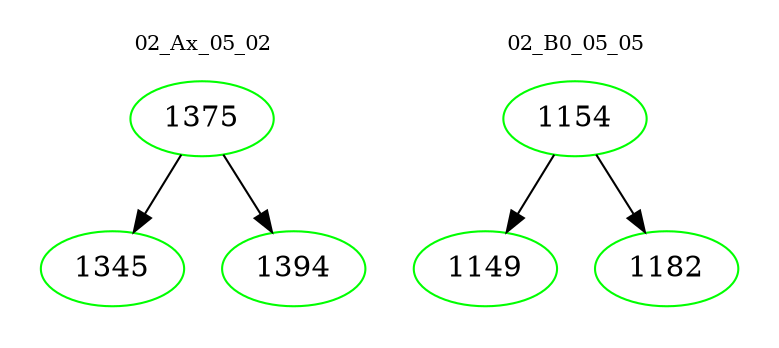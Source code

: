digraph{
subgraph cluster_0 {
color = white
label = "02_Ax_05_02";
fontsize=10;
T0_1375 [label="1375", color="green"]
T0_1375 -> T0_1345 [color="black"]
T0_1345 [label="1345", color="green"]
T0_1375 -> T0_1394 [color="black"]
T0_1394 [label="1394", color="green"]
}
subgraph cluster_1 {
color = white
label = "02_B0_05_05";
fontsize=10;
T1_1154 [label="1154", color="green"]
T1_1154 -> T1_1149 [color="black"]
T1_1149 [label="1149", color="green"]
T1_1154 -> T1_1182 [color="black"]
T1_1182 [label="1182", color="green"]
}
}
